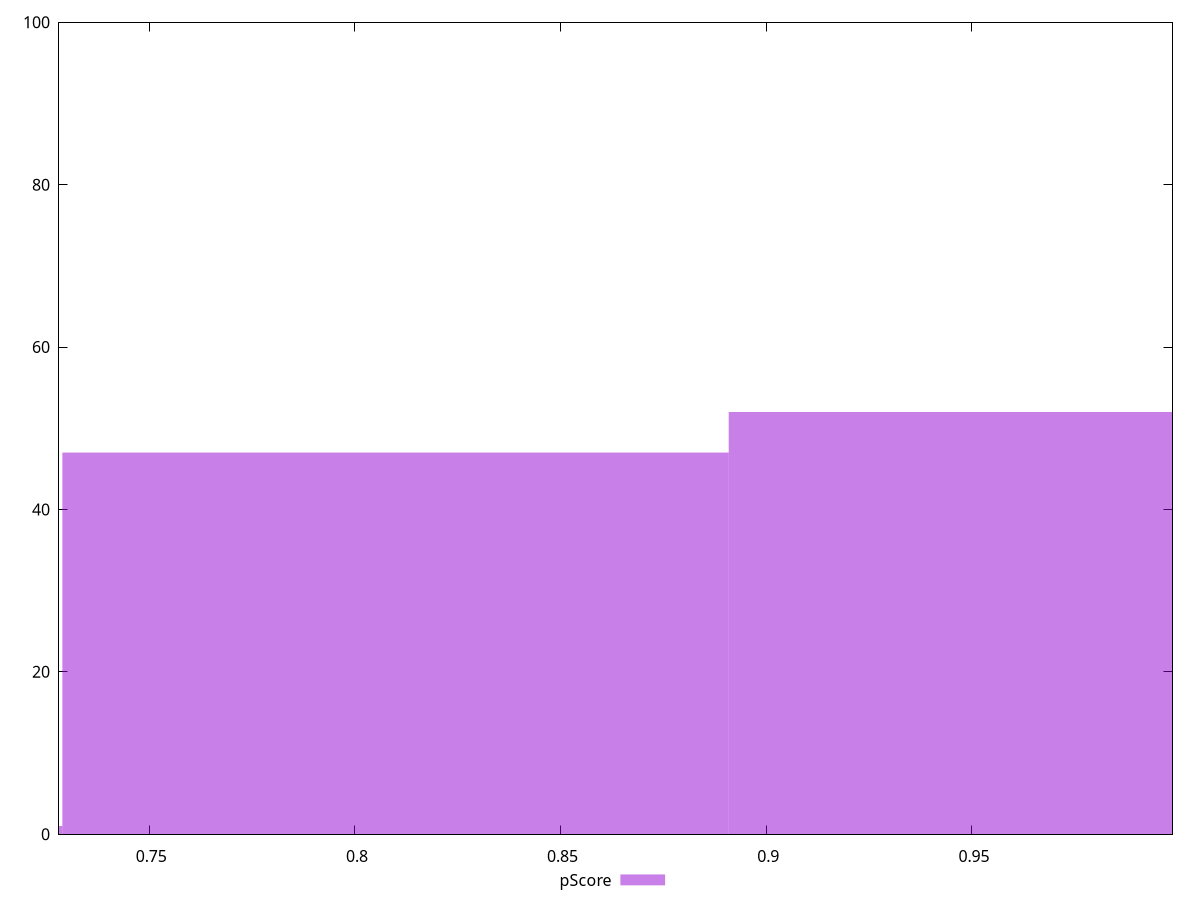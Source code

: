 reset

$pScore <<EOF
0.6479063899179411 1
0.8098829873974265 47
0.9718595848769117 52
EOF

set key outside below
set boxwidth 0.16197659747948528
set xrange [0.7280728571159714:0.9987484068034512]
set yrange [0:100]
set trange [0:100]
set style fill transparent solid 0.5 noborder
set terminal svg size 640, 490 enhanced background rgb 'white'
set output "report_00019_2021-02-10T18-14-37.922Z//first-cpu-idle/samples/pages+cached+noadtech+nomedia+nocss/pScore/histogram.svg"

plot $pScore title "pScore" with boxes

reset
